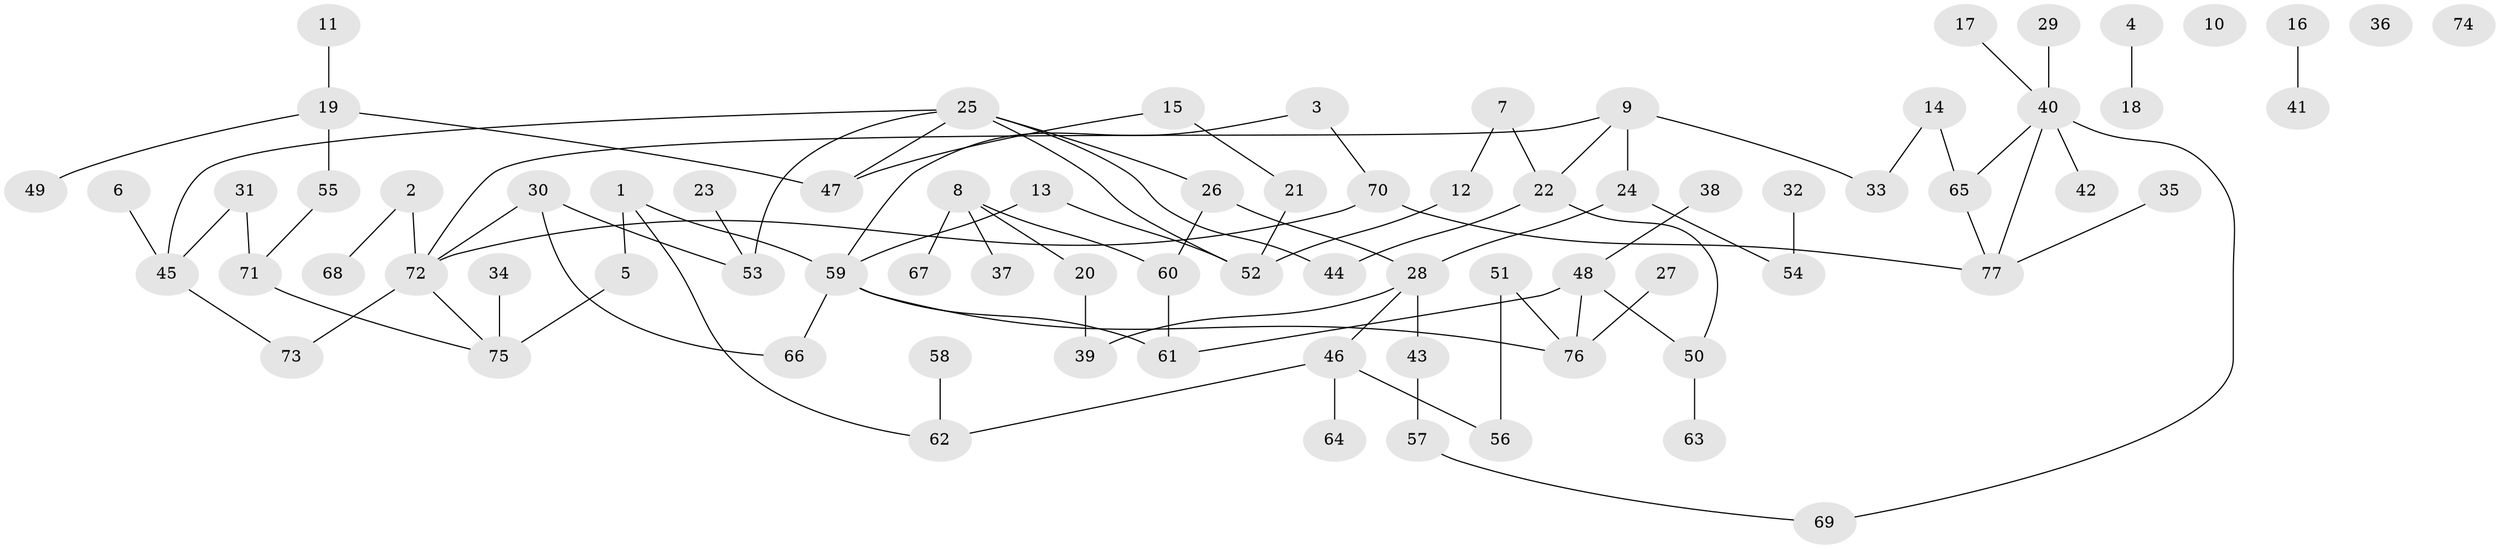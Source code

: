 // coarse degree distribution, {4: 0.14, 6: 0.08, 0: 0.1, 3: 0.16, 2: 0.18, 1: 0.28, 8: 0.02, 5: 0.04}
// Generated by graph-tools (version 1.1) at 2025/41/03/06/25 10:41:21]
// undirected, 77 vertices, 90 edges
graph export_dot {
graph [start="1"]
  node [color=gray90,style=filled];
  1;
  2;
  3;
  4;
  5;
  6;
  7;
  8;
  9;
  10;
  11;
  12;
  13;
  14;
  15;
  16;
  17;
  18;
  19;
  20;
  21;
  22;
  23;
  24;
  25;
  26;
  27;
  28;
  29;
  30;
  31;
  32;
  33;
  34;
  35;
  36;
  37;
  38;
  39;
  40;
  41;
  42;
  43;
  44;
  45;
  46;
  47;
  48;
  49;
  50;
  51;
  52;
  53;
  54;
  55;
  56;
  57;
  58;
  59;
  60;
  61;
  62;
  63;
  64;
  65;
  66;
  67;
  68;
  69;
  70;
  71;
  72;
  73;
  74;
  75;
  76;
  77;
  1 -- 5;
  1 -- 59;
  1 -- 62;
  2 -- 68;
  2 -- 72;
  3 -- 59;
  3 -- 70;
  4 -- 18;
  5 -- 75;
  6 -- 45;
  7 -- 12;
  7 -- 22;
  8 -- 20;
  8 -- 37;
  8 -- 60;
  8 -- 67;
  9 -- 22;
  9 -- 24;
  9 -- 33;
  9 -- 72;
  11 -- 19;
  12 -- 52;
  13 -- 52;
  13 -- 59;
  14 -- 33;
  14 -- 65;
  15 -- 21;
  15 -- 47;
  16 -- 41;
  17 -- 40;
  19 -- 47;
  19 -- 49;
  19 -- 55;
  20 -- 39;
  21 -- 52;
  22 -- 44;
  22 -- 50;
  23 -- 53;
  24 -- 28;
  24 -- 54;
  25 -- 26;
  25 -- 44;
  25 -- 45;
  25 -- 47;
  25 -- 52;
  25 -- 53;
  26 -- 28;
  26 -- 60;
  27 -- 76;
  28 -- 39;
  28 -- 43;
  28 -- 46;
  29 -- 40;
  30 -- 53;
  30 -- 66;
  30 -- 72;
  31 -- 45;
  31 -- 71;
  32 -- 54;
  34 -- 75;
  35 -- 77;
  38 -- 48;
  40 -- 42;
  40 -- 65;
  40 -- 69;
  40 -- 77;
  43 -- 57;
  45 -- 73;
  46 -- 56;
  46 -- 62;
  46 -- 64;
  48 -- 50;
  48 -- 61;
  48 -- 76;
  50 -- 63;
  51 -- 56;
  51 -- 76;
  55 -- 71;
  57 -- 69;
  58 -- 62;
  59 -- 61;
  59 -- 66;
  59 -- 76;
  60 -- 61;
  65 -- 77;
  70 -- 72;
  70 -- 77;
  71 -- 75;
  72 -- 73;
  72 -- 75;
}
